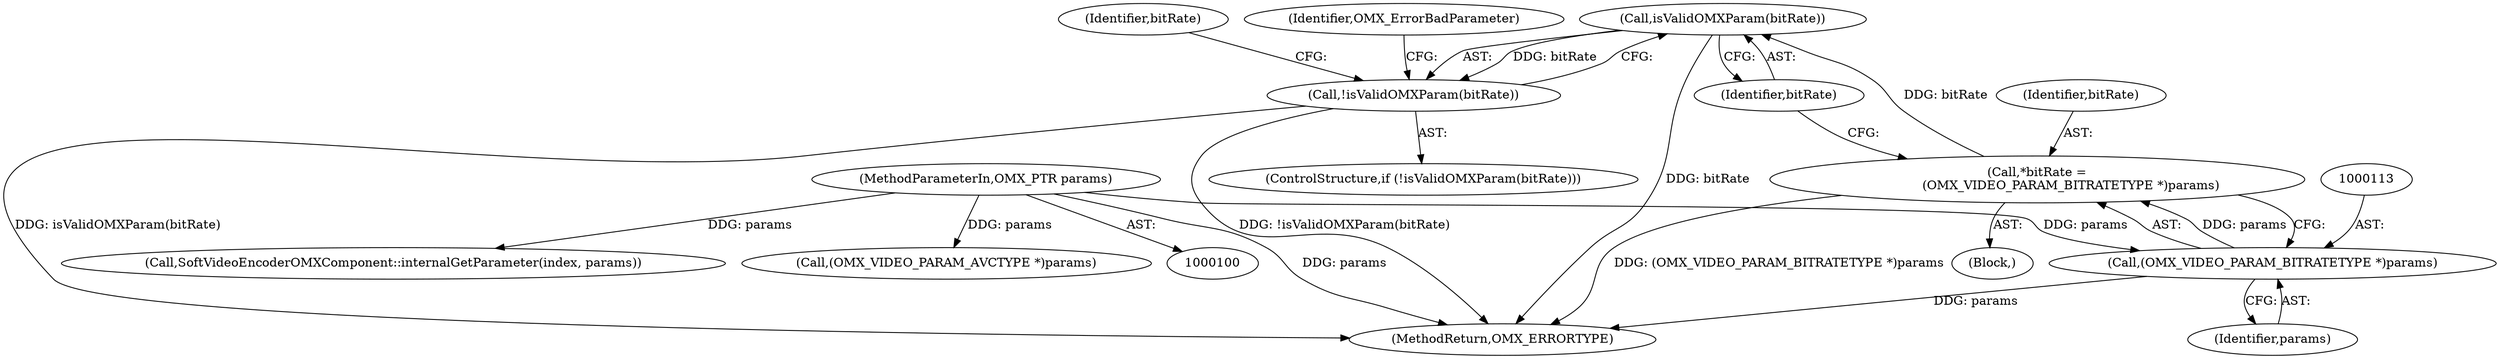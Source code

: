 digraph "0_Android_295c883fe3105b19bcd0f9e07d54c6b589fc5bff_14@pointer" {
"1000117" [label="(Call,isValidOMXParam(bitRate))"];
"1000110" [label="(Call,*bitRate =\n                 (OMX_VIDEO_PARAM_BITRATETYPE *)params)"];
"1000112" [label="(Call,(OMX_VIDEO_PARAM_BITRATETYPE *)params)"];
"1000102" [label="(MethodParameterIn,OMX_PTR params)"];
"1000116" [label="(Call,!isValidOMXParam(bitRate))"];
"1000115" [label="(ControlStructure,if (!isValidOMXParam(bitRate)))"];
"1000249" [label="(Call,SoftVideoEncoderOMXComponent::internalGetParameter(index, params))"];
"1000117" [label="(Call,isValidOMXParam(bitRate))"];
"1000111" [label="(Identifier,bitRate)"];
"1000114" [label="(Identifier,params)"];
"1000125" [label="(Identifier,bitRate)"];
"1000110" [label="(Call,*bitRate =\n                 (OMX_VIDEO_PARAM_BITRATETYPE *)params)"];
"1000112" [label="(Call,(OMX_VIDEO_PARAM_BITRATETYPE *)params)"];
"1000102" [label="(MethodParameterIn,OMX_PTR params)"];
"1000118" [label="(Identifier,bitRate)"];
"1000121" [label="(Identifier,OMX_ErrorBadParameter)"];
"1000148" [label="(Call,(OMX_VIDEO_PARAM_AVCTYPE *)params)"];
"1000108" [label="(Block,)"];
"1000116" [label="(Call,!isValidOMXParam(bitRate))"];
"1000252" [label="(MethodReturn,OMX_ERRORTYPE)"];
"1000117" -> "1000116"  [label="AST: "];
"1000117" -> "1000118"  [label="CFG: "];
"1000118" -> "1000117"  [label="AST: "];
"1000116" -> "1000117"  [label="CFG: "];
"1000117" -> "1000252"  [label="DDG: bitRate"];
"1000117" -> "1000116"  [label="DDG: bitRate"];
"1000110" -> "1000117"  [label="DDG: bitRate"];
"1000110" -> "1000108"  [label="AST: "];
"1000110" -> "1000112"  [label="CFG: "];
"1000111" -> "1000110"  [label="AST: "];
"1000112" -> "1000110"  [label="AST: "];
"1000118" -> "1000110"  [label="CFG: "];
"1000110" -> "1000252"  [label="DDG: (OMX_VIDEO_PARAM_BITRATETYPE *)params"];
"1000112" -> "1000110"  [label="DDG: params"];
"1000112" -> "1000114"  [label="CFG: "];
"1000113" -> "1000112"  [label="AST: "];
"1000114" -> "1000112"  [label="AST: "];
"1000112" -> "1000252"  [label="DDG: params"];
"1000102" -> "1000112"  [label="DDG: params"];
"1000102" -> "1000100"  [label="AST: "];
"1000102" -> "1000252"  [label="DDG: params"];
"1000102" -> "1000148"  [label="DDG: params"];
"1000102" -> "1000249"  [label="DDG: params"];
"1000116" -> "1000115"  [label="AST: "];
"1000121" -> "1000116"  [label="CFG: "];
"1000125" -> "1000116"  [label="CFG: "];
"1000116" -> "1000252"  [label="DDG: isValidOMXParam(bitRate)"];
"1000116" -> "1000252"  [label="DDG: !isValidOMXParam(bitRate)"];
}
